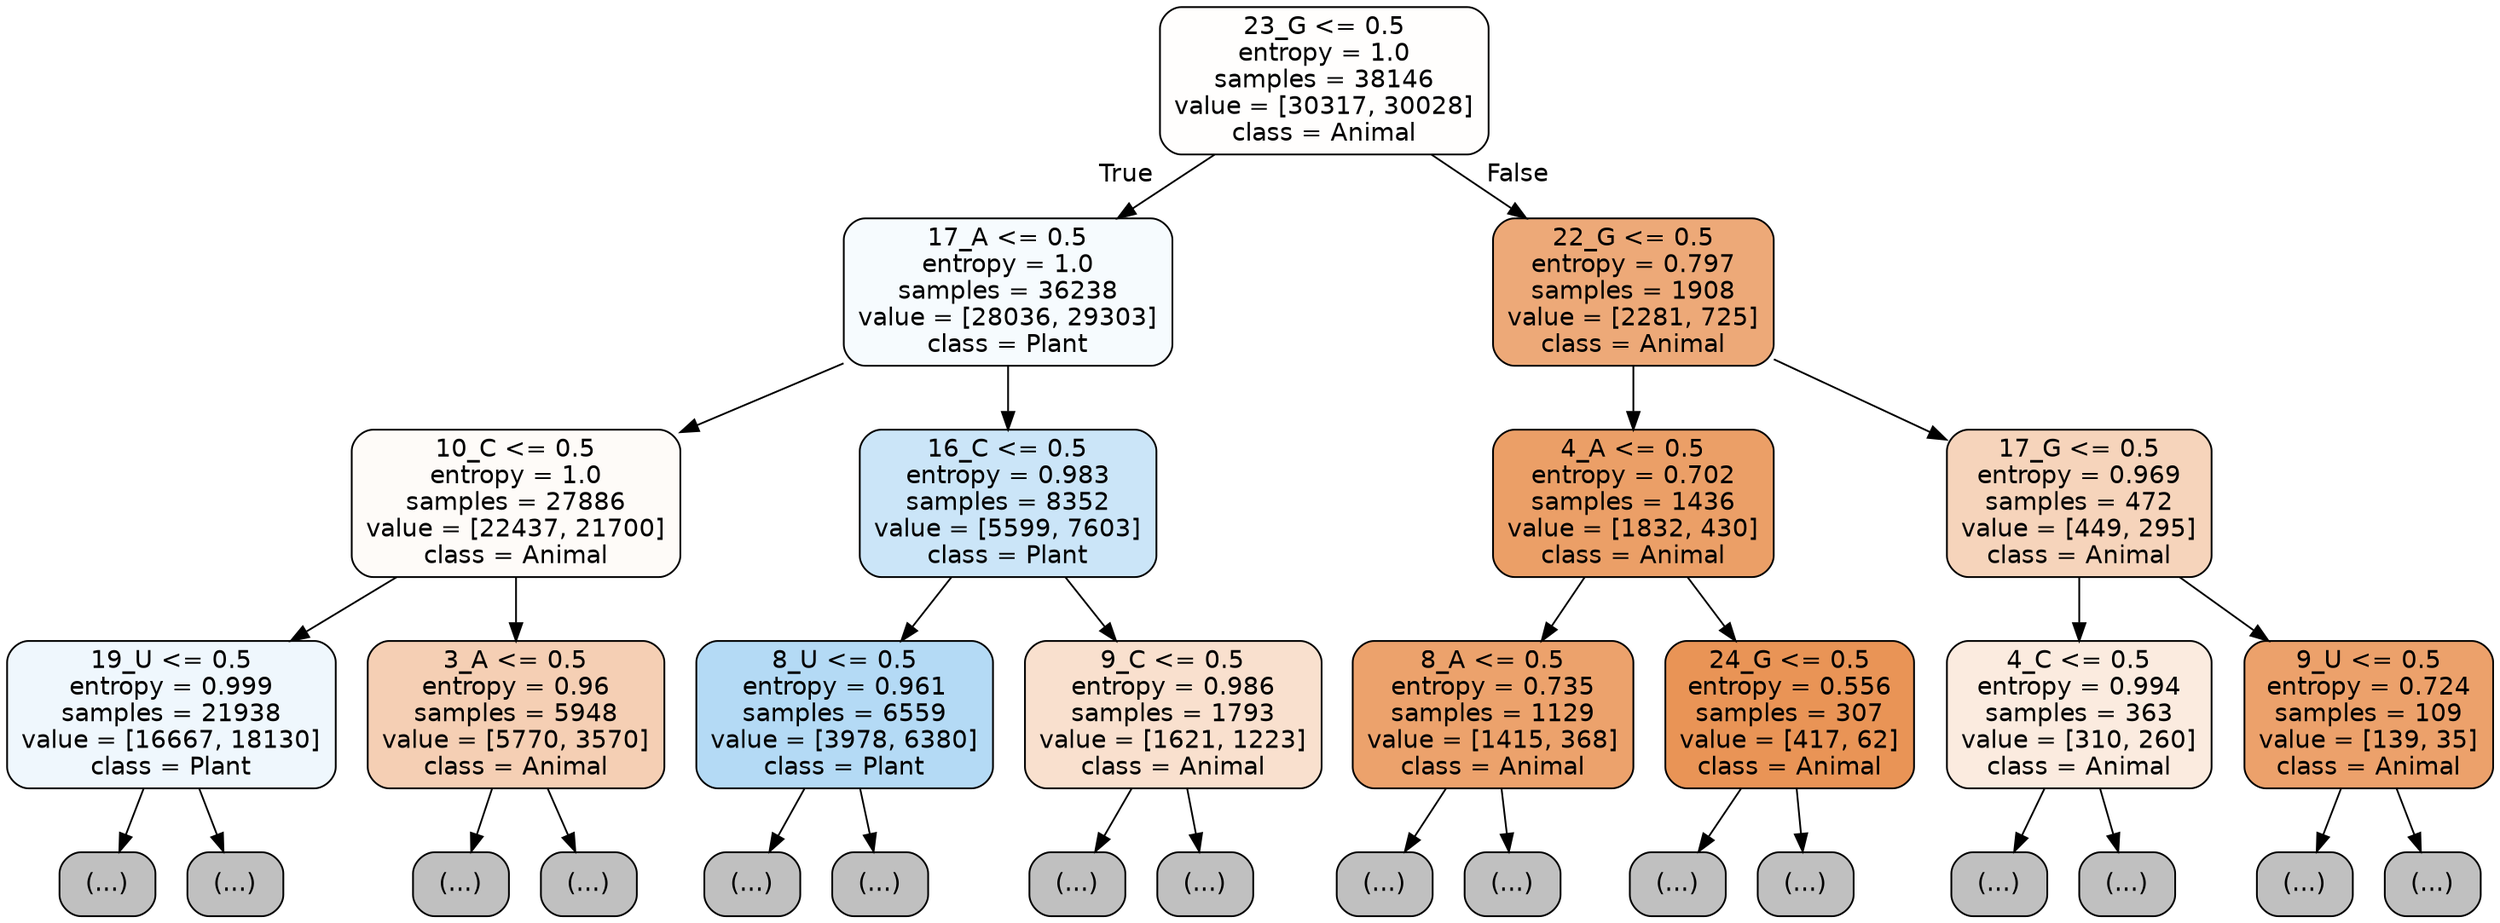 digraph Tree {
node [shape=box, style="filled, rounded", color="black", fontname="helvetica"] ;
edge [fontname="helvetica"] ;
0 [label="23_G <= 0.5\nentropy = 1.0\nsamples = 38146\nvalue = [30317, 30028]\nclass = Animal", fillcolor="#fffefd"] ;
1 [label="17_A <= 0.5\nentropy = 1.0\nsamples = 36238\nvalue = [28036, 29303]\nclass = Plant", fillcolor="#f6fbfe"] ;
0 -> 1 [labeldistance=2.5, labelangle=45, headlabel="True"] ;
2 [label="10_C <= 0.5\nentropy = 1.0\nsamples = 27886\nvalue = [22437, 21700]\nclass = Animal", fillcolor="#fefbf8"] ;
1 -> 2 ;
3 [label="19_U <= 0.5\nentropy = 0.999\nsamples = 21938\nvalue = [16667, 18130]\nclass = Plant", fillcolor="#eff7fd"] ;
2 -> 3 ;
4 [label="(...)", fillcolor="#C0C0C0"] ;
3 -> 4 ;
7207 [label="(...)", fillcolor="#C0C0C0"] ;
3 -> 7207 ;
9830 [label="3_A <= 0.5\nentropy = 0.96\nsamples = 5948\nvalue = [5770, 3570]\nclass = Animal", fillcolor="#f5cfb4"] ;
2 -> 9830 ;
9831 [label="(...)", fillcolor="#C0C0C0"] ;
9830 -> 9831 ;
11838 [label="(...)", fillcolor="#C0C0C0"] ;
9830 -> 11838 ;
12577 [label="16_C <= 0.5\nentropy = 0.983\nsamples = 8352\nvalue = [5599, 7603]\nclass = Plant", fillcolor="#cbe5f8"] ;
1 -> 12577 ;
12578 [label="8_U <= 0.5\nentropy = 0.961\nsamples = 6559\nvalue = [3978, 6380]\nclass = Plant", fillcolor="#b4daf5"] ;
12577 -> 12578 ;
12579 [label="(...)", fillcolor="#C0C0C0"] ;
12578 -> 12579 ;
14466 [label="(...)", fillcolor="#C0C0C0"] ;
12578 -> 14466 ;
15179 [label="9_C <= 0.5\nentropy = 0.986\nsamples = 1793\nvalue = [1621, 1223]\nclass = Animal", fillcolor="#f9e0ce"] ;
12577 -> 15179 ;
15180 [label="(...)", fillcolor="#C0C0C0"] ;
15179 -> 15180 ;
15915 [label="(...)", fillcolor="#C0C0C0"] ;
15179 -> 15915 ;
16134 [label="22_G <= 0.5\nentropy = 0.797\nsamples = 1908\nvalue = [2281, 725]\nclass = Animal", fillcolor="#eda978"] ;
0 -> 16134 [labeldistance=2.5, labelangle=-45, headlabel="False"] ;
16135 [label="4_A <= 0.5\nentropy = 0.702\nsamples = 1436\nvalue = [1832, 430]\nclass = Animal", fillcolor="#eb9f67"] ;
16134 -> 16135 ;
16136 [label="8_A <= 0.5\nentropy = 0.735\nsamples = 1129\nvalue = [1415, 368]\nclass = Animal", fillcolor="#eca26c"] ;
16135 -> 16136 ;
16137 [label="(...)", fillcolor="#C0C0C0"] ;
16136 -> 16137 ;
16452 [label="(...)", fillcolor="#C0C0C0"] ;
16136 -> 16452 ;
16549 [label="24_G <= 0.5\nentropy = 0.556\nsamples = 307\nvalue = [417, 62]\nclass = Animal", fillcolor="#e99456"] ;
16135 -> 16549 ;
16550 [label="(...)", fillcolor="#C0C0C0"] ;
16549 -> 16550 ;
16633 [label="(...)", fillcolor="#C0C0C0"] ;
16549 -> 16633 ;
16652 [label="17_G <= 0.5\nentropy = 0.969\nsamples = 472\nvalue = [449, 295]\nclass = Animal", fillcolor="#f6d4bb"] ;
16134 -> 16652 ;
16653 [label="4_C <= 0.5\nentropy = 0.994\nsamples = 363\nvalue = [310, 260]\nclass = Animal", fillcolor="#fbebdf"] ;
16652 -> 16653 ;
16654 [label="(...)", fillcolor="#C0C0C0"] ;
16653 -> 16654 ;
16759 [label="(...)", fillcolor="#C0C0C0"] ;
16653 -> 16759 ;
16806 [label="9_U <= 0.5\nentropy = 0.724\nsamples = 109\nvalue = [139, 35]\nclass = Animal", fillcolor="#eca16b"] ;
16652 -> 16806 ;
16807 [label="(...)", fillcolor="#C0C0C0"] ;
16806 -> 16807 ;
16872 [label="(...)", fillcolor="#C0C0C0"] ;
16806 -> 16872 ;
}
